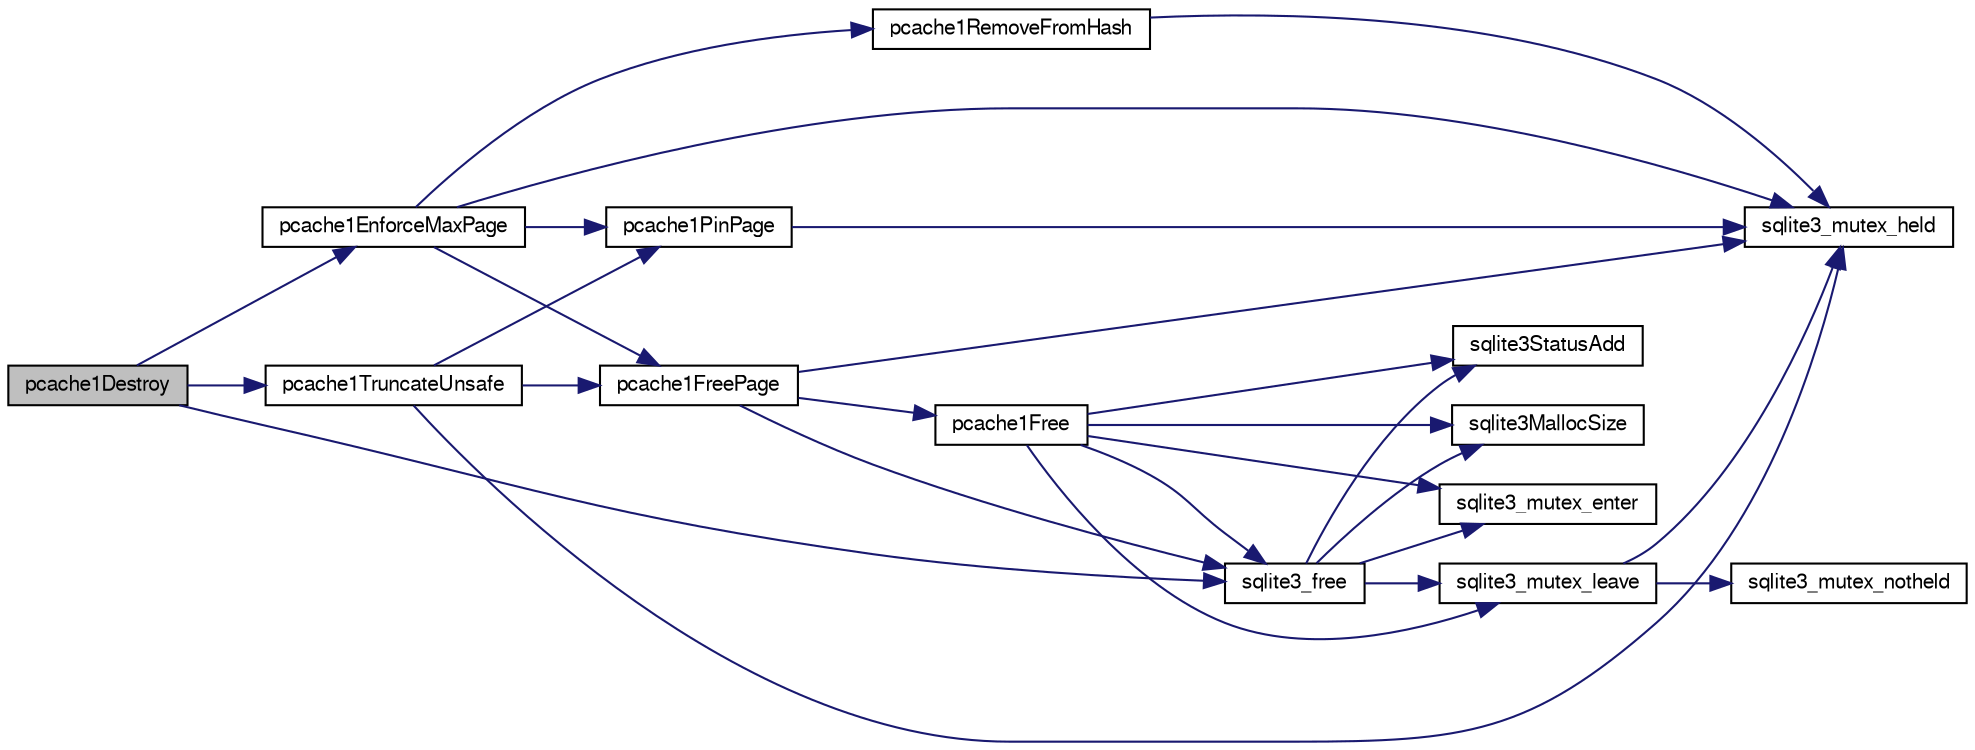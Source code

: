 digraph "pcache1Destroy"
{
  edge [fontname="FreeSans",fontsize="10",labelfontname="FreeSans",labelfontsize="10"];
  node [fontname="FreeSans",fontsize="10",shape=record];
  rankdir="LR";
  Node220364 [label="pcache1Destroy",height=0.2,width=0.4,color="black", fillcolor="grey75", style="filled", fontcolor="black"];
  Node220364 -> Node220365 [color="midnightblue",fontsize="10",style="solid",fontname="FreeSans"];
  Node220365 [label="pcache1TruncateUnsafe",height=0.2,width=0.4,color="black", fillcolor="white", style="filled",URL="$sqlite3_8c.html#a95d9a0e421b47a80bd282a8b68929210"];
  Node220365 -> Node220366 [color="midnightblue",fontsize="10",style="solid",fontname="FreeSans"];
  Node220366 [label="sqlite3_mutex_held",height=0.2,width=0.4,color="black", fillcolor="white", style="filled",URL="$sqlite3_8c.html#acf77da68932b6bc163c5e68547ecc3e7"];
  Node220365 -> Node220367 [color="midnightblue",fontsize="10",style="solid",fontname="FreeSans"];
  Node220367 [label="pcache1PinPage",height=0.2,width=0.4,color="black", fillcolor="white", style="filled",URL="$sqlite3_8c.html#a8c56f8763581386fa892a46f77c8d684"];
  Node220367 -> Node220366 [color="midnightblue",fontsize="10",style="solid",fontname="FreeSans"];
  Node220365 -> Node220368 [color="midnightblue",fontsize="10",style="solid",fontname="FreeSans"];
  Node220368 [label="pcache1FreePage",height=0.2,width=0.4,color="black", fillcolor="white", style="filled",URL="$sqlite3_8c.html#aa3f573a706805bb81ef72ff65ffcdb79"];
  Node220368 -> Node220366 [color="midnightblue",fontsize="10",style="solid",fontname="FreeSans"];
  Node220368 -> Node220369 [color="midnightblue",fontsize="10",style="solid",fontname="FreeSans"];
  Node220369 [label="pcache1Free",height=0.2,width=0.4,color="black", fillcolor="white", style="filled",URL="$sqlite3_8c.html#a283e764f60afec3ed4995402b6604ceb"];
  Node220369 -> Node220370 [color="midnightblue",fontsize="10",style="solid",fontname="FreeSans"];
  Node220370 [label="sqlite3_mutex_enter",height=0.2,width=0.4,color="black", fillcolor="white", style="filled",URL="$sqlite3_8c.html#a1c12cde690bd89f104de5cbad12a6bf5"];
  Node220369 -> Node220371 [color="midnightblue",fontsize="10",style="solid",fontname="FreeSans"];
  Node220371 [label="sqlite3StatusAdd",height=0.2,width=0.4,color="black", fillcolor="white", style="filled",URL="$sqlite3_8c.html#afa029f93586aeab4cc85360905dae9cd"];
  Node220369 -> Node220372 [color="midnightblue",fontsize="10",style="solid",fontname="FreeSans"];
  Node220372 [label="sqlite3_mutex_leave",height=0.2,width=0.4,color="black", fillcolor="white", style="filled",URL="$sqlite3_8c.html#a5838d235601dbd3c1fa993555c6bcc93"];
  Node220372 -> Node220366 [color="midnightblue",fontsize="10",style="solid",fontname="FreeSans"];
  Node220372 -> Node220373 [color="midnightblue",fontsize="10",style="solid",fontname="FreeSans"];
  Node220373 [label="sqlite3_mutex_notheld",height=0.2,width=0.4,color="black", fillcolor="white", style="filled",URL="$sqlite3_8c.html#a83967c837c1c000d3b5adcfaa688f5dc"];
  Node220369 -> Node220374 [color="midnightblue",fontsize="10",style="solid",fontname="FreeSans"];
  Node220374 [label="sqlite3MallocSize",height=0.2,width=0.4,color="black", fillcolor="white", style="filled",URL="$sqlite3_8c.html#acf5d2a5f35270bafb050bd2def576955"];
  Node220369 -> Node220375 [color="midnightblue",fontsize="10",style="solid",fontname="FreeSans"];
  Node220375 [label="sqlite3_free",height=0.2,width=0.4,color="black", fillcolor="white", style="filled",URL="$sqlite3_8c.html#a6552349e36a8a691af5487999ab09519"];
  Node220375 -> Node220370 [color="midnightblue",fontsize="10",style="solid",fontname="FreeSans"];
  Node220375 -> Node220371 [color="midnightblue",fontsize="10",style="solid",fontname="FreeSans"];
  Node220375 -> Node220374 [color="midnightblue",fontsize="10",style="solid",fontname="FreeSans"];
  Node220375 -> Node220372 [color="midnightblue",fontsize="10",style="solid",fontname="FreeSans"];
  Node220368 -> Node220375 [color="midnightblue",fontsize="10",style="solid",fontname="FreeSans"];
  Node220364 -> Node220376 [color="midnightblue",fontsize="10",style="solid",fontname="FreeSans"];
  Node220376 [label="pcache1EnforceMaxPage",height=0.2,width=0.4,color="black", fillcolor="white", style="filled",URL="$sqlite3_8c.html#a984a14dae7f8f146ca82b94f587a1389"];
  Node220376 -> Node220366 [color="midnightblue",fontsize="10",style="solid",fontname="FreeSans"];
  Node220376 -> Node220367 [color="midnightblue",fontsize="10",style="solid",fontname="FreeSans"];
  Node220376 -> Node220377 [color="midnightblue",fontsize="10",style="solid",fontname="FreeSans"];
  Node220377 [label="pcache1RemoveFromHash",height=0.2,width=0.4,color="black", fillcolor="white", style="filled",URL="$sqlite3_8c.html#a1b58eae8a9fe64c0c817a74a2ac7ad41"];
  Node220377 -> Node220366 [color="midnightblue",fontsize="10",style="solid",fontname="FreeSans"];
  Node220376 -> Node220368 [color="midnightblue",fontsize="10",style="solid",fontname="FreeSans"];
  Node220364 -> Node220375 [color="midnightblue",fontsize="10",style="solid",fontname="FreeSans"];
}
